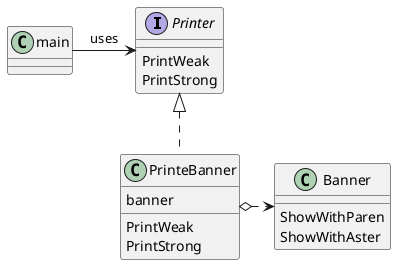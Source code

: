 @startuml
interface Printer {
  {method} PrintWeak
  {method} PrintStrong
}
class PrinteBanner {
  banner
  {method} PrintWeak
  {method} PrintStrong
}
class Banner {
  {method} ShowWithParen
  {method} ShowWithAster
}

main -> Printer : uses
Printer <|.. PrinteBanner
PrinteBanner o.> Banner
@enduml
